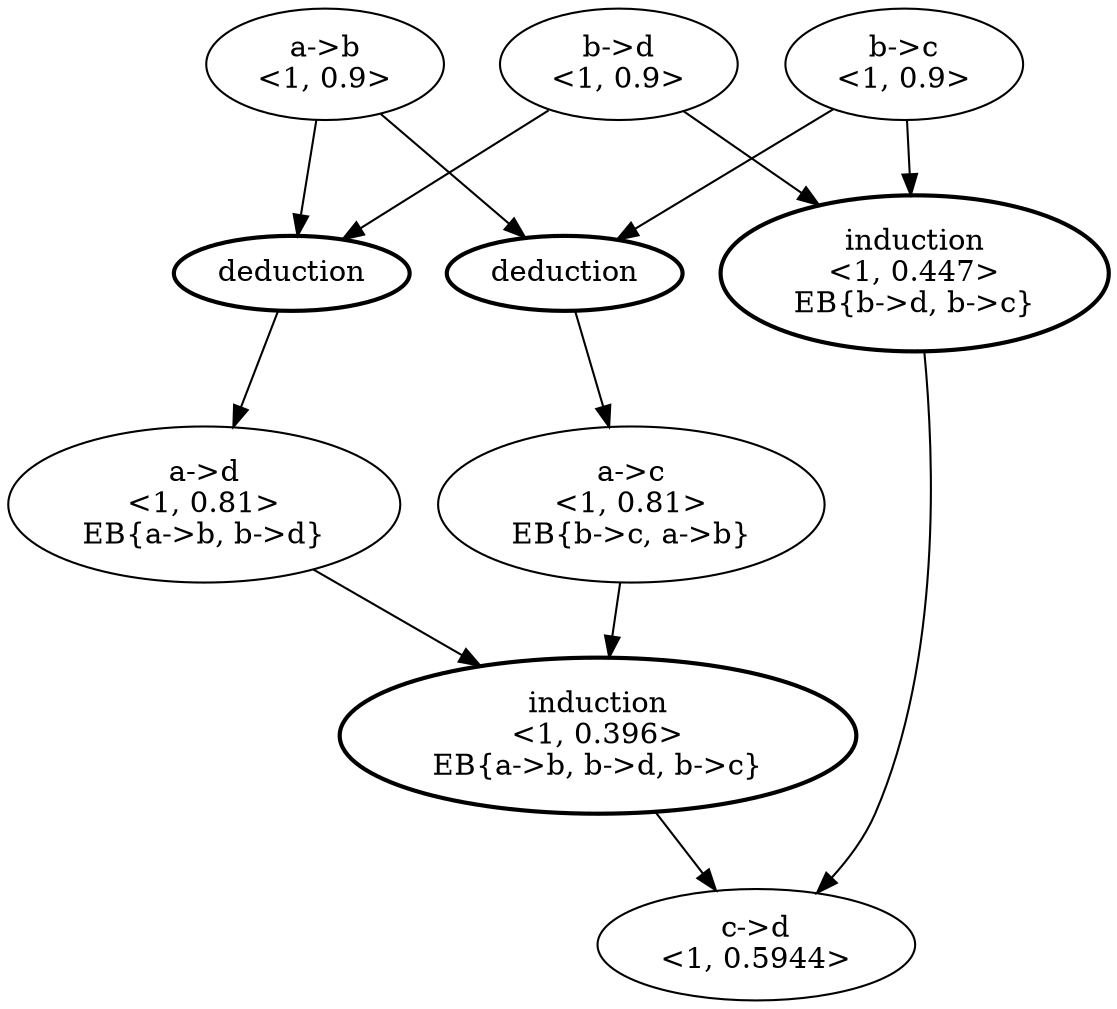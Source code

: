 digraph {
    a_to_b[label="a->b\n<1, 0.9>"];
    b_to_c[label="b->c\n<1, 0.9>"];
    b_to_d[label="b->d\n<1, 0.9>"];

    a_to_c[label="a->c\n<1, 0.81>\nEB{b->c, a->b}"];
    a_to_d[label="a->d\n<1, 0.81>\nEB{a->b, b->d}"];

    c_to_d[label="c->d\n<1, 0.5944>"];

    deduction1[label="deduction", penwidth=2];
    deduction2[label="deduction", penwidth=2];
    induction3[label="induction\n<1, 0.396>\nEB{a->b, b->d, b->c}", penwidth=2];
    induction4[label="induction\n<1, 0.447>\nEB{b->d, b->c}", penwidth=2];

    a_to_b -> deduction1;
    b_to_c -> deduction1;

    a_to_b -> deduction2;
    b_to_d -> deduction2;

    deduction1 -> a_to_c ;
    deduction2 -> a_to_d ;

    a_to_c -> induction3
    a_to_d -> induction3
    induction3 -> c_to_d;

    b_to_c -> induction4
    b_to_d -> induction4
    induction4 -> c_to_d
    
}